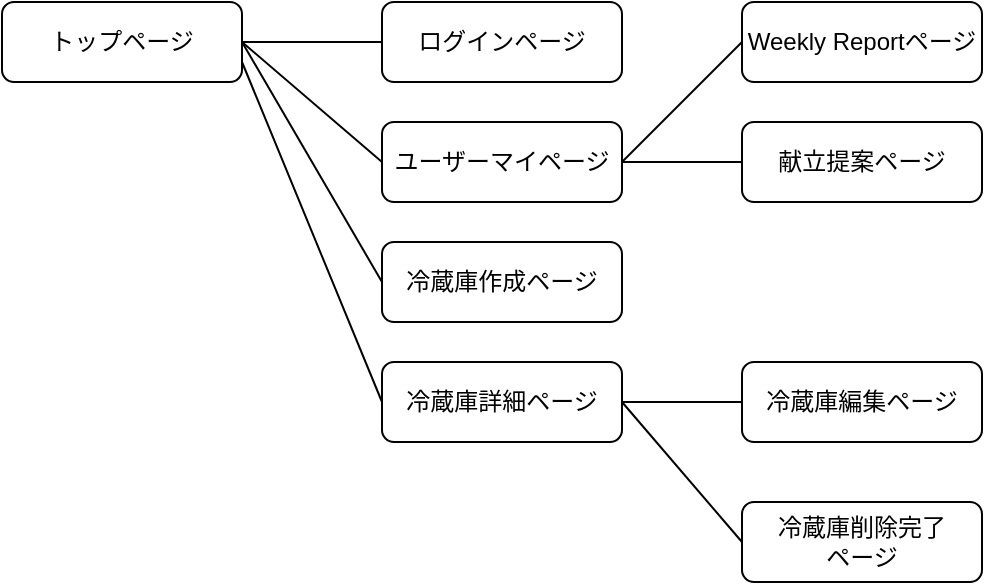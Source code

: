 <mxfile>
    <diagram id="uWDsLHoP4_DuSFFuigkv" name="ページ1">
        <mxGraphModel dx="1208" dy="783" grid="1" gridSize="10" guides="1" tooltips="1" connect="1" arrows="1" fold="1" page="1" pageScale="1" pageWidth="827" pageHeight="1169" math="0" shadow="0">
            <root>
                <mxCell id="0"/>
                <mxCell id="1" parent="0"/>
                <mxCell id="23" style="edgeStyle=none;html=1;exitX=1;exitY=0.5;exitDx=0;exitDy=0;entryX=0;entryY=0.5;entryDx=0;entryDy=0;endArrow=none;endFill=0;" edge="1" parent="1" source="2" target="4">
                    <mxGeometry relative="1" as="geometry"/>
                </mxCell>
                <mxCell id="24" style="edgeStyle=none;html=1;exitX=1;exitY=0.5;exitDx=0;exitDy=0;entryX=0;entryY=0.5;entryDx=0;entryDy=0;endArrow=none;endFill=0;" edge="1" parent="1" source="2" target="5">
                    <mxGeometry relative="1" as="geometry"/>
                </mxCell>
                <mxCell id="25" style="edgeStyle=none;html=1;exitX=1;exitY=0.75;exitDx=0;exitDy=0;entryX=0;entryY=0.5;entryDx=0;entryDy=0;endArrow=none;endFill=0;" edge="1" parent="1" source="2" target="6">
                    <mxGeometry relative="1" as="geometry"/>
                </mxCell>
                <mxCell id="2" value="トップページ" style="rounded=1;whiteSpace=wrap;html=1;" parent="1" vertex="1">
                    <mxGeometry x="20" y="50" width="120" height="40" as="geometry"/>
                </mxCell>
                <mxCell id="3" value="ログインページ" style="rounded=1;whiteSpace=wrap;html=1;" parent="1" vertex="1">
                    <mxGeometry x="210" y="50" width="120" height="40" as="geometry"/>
                </mxCell>
                <mxCell id="21" style="edgeStyle=none;html=1;exitX=1;exitY=0.5;exitDx=0;exitDy=0;entryX=0;entryY=0.5;entryDx=0;entryDy=0;endArrow=none;endFill=0;" edge="1" parent="1" source="4" target="10">
                    <mxGeometry relative="1" as="geometry"/>
                </mxCell>
                <mxCell id="22" style="edgeStyle=none;html=1;exitX=1;exitY=0.5;exitDx=0;exitDy=0;entryX=0;entryY=0.5;entryDx=0;entryDy=0;endArrow=none;endFill=0;" edge="1" parent="1" source="4" target="9">
                    <mxGeometry relative="1" as="geometry"/>
                </mxCell>
                <mxCell id="4" value="ユーザーマイページ" style="rounded=1;whiteSpace=wrap;html=1;" parent="1" vertex="1">
                    <mxGeometry x="210" y="110" width="120" height="40" as="geometry"/>
                </mxCell>
                <mxCell id="5" value="冷蔵庫作成ページ" style="rounded=1;whiteSpace=wrap;html=1;" parent="1" vertex="1">
                    <mxGeometry x="210" y="170" width="120" height="40" as="geometry"/>
                </mxCell>
                <mxCell id="26" style="edgeStyle=none;html=1;exitX=1;exitY=0.5;exitDx=0;exitDy=0;entryX=0;entryY=0.5;entryDx=0;entryDy=0;endArrow=none;endFill=0;" edge="1" parent="1" source="6" target="7">
                    <mxGeometry relative="1" as="geometry"/>
                </mxCell>
                <mxCell id="27" style="edgeStyle=none;html=1;exitX=1;exitY=0.5;exitDx=0;exitDy=0;entryX=0;entryY=0.5;entryDx=0;entryDy=0;endArrow=none;endFill=0;" edge="1" parent="1" source="6" target="8">
                    <mxGeometry relative="1" as="geometry"/>
                </mxCell>
                <mxCell id="6" value="冷蔵庫詳細ページ" style="rounded=1;whiteSpace=wrap;html=1;" parent="1" vertex="1">
                    <mxGeometry x="210" y="230" width="120" height="40" as="geometry"/>
                </mxCell>
                <mxCell id="7" value="冷蔵庫編集ページ" style="rounded=1;whiteSpace=wrap;html=1;" parent="1" vertex="1">
                    <mxGeometry x="390" y="230" width="120" height="40" as="geometry"/>
                </mxCell>
                <mxCell id="8" value="冷蔵庫削除完了&lt;br&gt;ページ" style="rounded=1;whiteSpace=wrap;html=1;" parent="1" vertex="1">
                    <mxGeometry x="390" y="300" width="120" height="40" as="geometry"/>
                </mxCell>
                <mxCell id="9" value="Weekly Reportページ" style="rounded=1;whiteSpace=wrap;html=1;" parent="1" vertex="1">
                    <mxGeometry x="390" y="50" width="120" height="40" as="geometry"/>
                </mxCell>
                <mxCell id="10" value="献立提案ページ" style="rounded=1;whiteSpace=wrap;html=1;" vertex="1" parent="1">
                    <mxGeometry x="390" y="110" width="120" height="40" as="geometry"/>
                </mxCell>
                <mxCell id="19" value="" style="endArrow=none;html=1;entryX=0;entryY=0.5;entryDx=0;entryDy=0;" edge="1" parent="1" target="3">
                    <mxGeometry width="50" height="50" relative="1" as="geometry">
                        <mxPoint x="140" y="70" as="sourcePoint"/>
                        <mxPoint x="190" y="20" as="targetPoint"/>
                    </mxGeometry>
                </mxCell>
            </root>
        </mxGraphModel>
    </diagram>
</mxfile>